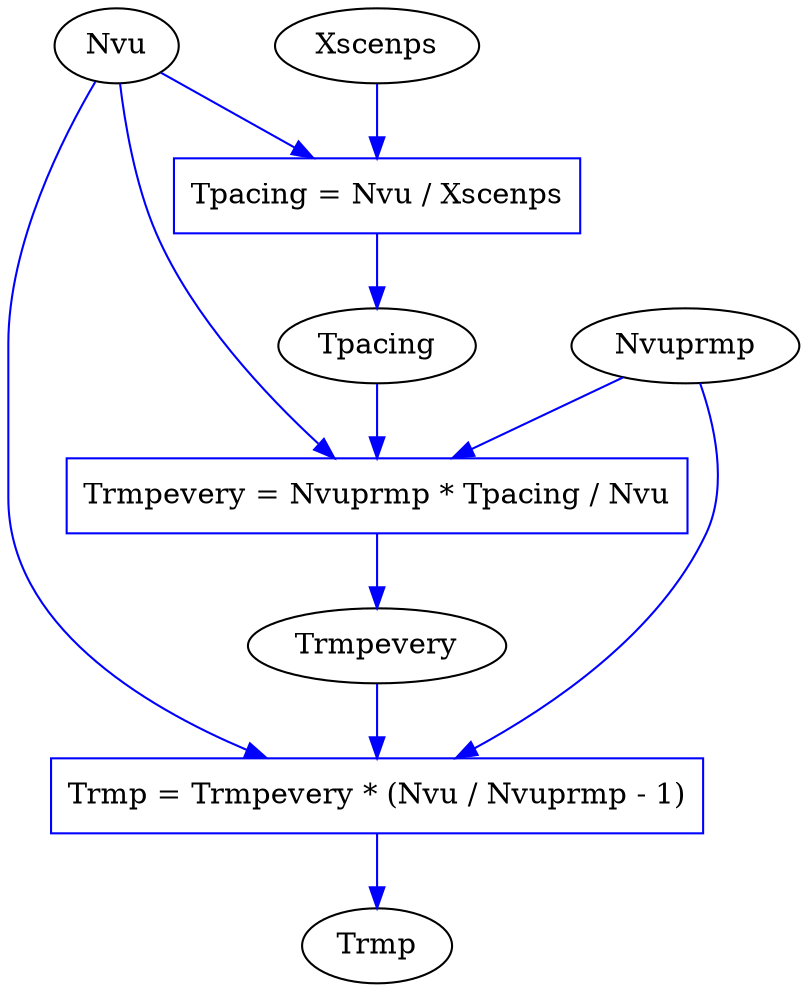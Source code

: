digraph G {
		rankdir = TB
/*
		size="40,40";
		ratio=fill;
		node [fontname=Arial,fontsize=20];
		edge [fontname=Arial,fontsize=16];
*/
    
  _Nvu [label="Nvu"];
  _Nvuprmp [label="Nvuprmp"];
  _Tpacing [label="Tpacing"];
  _Trmp [label="Trmp"];
  _Trmpevery [label="Trmpevery"];
  _Xscenps [label="Xscenps"];

  _Tpacing___Nvu___Xscenps [label="Tpacing = Nvu / Xscenps",shape="rectangle",color="blue"];
  _Xscenps -> _Tpacing___Nvu___Xscenps [color="blue"];
  _Nvu -> _Tpacing___Nvu___Xscenps [color="blue"];
  _Tpacing___Nvu___Xscenps -> _Tpacing [color="blue"];

  _Trmpevery___Nvuprmp___Tpacing___Nvu [label="Trmpevery = Nvuprmp * Tpacing / Nvu",shape="rectangle",color="blue"];
  _Nvuprmp -> _Trmpevery___Nvuprmp___Tpacing___Nvu [color="blue"];
  _Nvu -> _Trmpevery___Nvuprmp___Tpacing___Nvu [color="blue"];
  _Tpacing -> _Trmpevery___Nvuprmp___Tpacing___Nvu [color="blue"];
  _Trmpevery___Nvuprmp___Tpacing___Nvu -> _Trmpevery [color="blue"];

  _Trmp___Trmpevery____Nvu___Nvuprmp___1_ [label="Trmp = Trmpevery * (Nvu / Nvuprmp - 1)",shape="rectangle",color="blue"];
  _Nvuprmp -> _Trmp___Trmpevery____Nvu___Nvuprmp___1_ [color="blue"];
  _Nvu -> _Trmp___Trmpevery____Nvu___Nvuprmp___1_ [color="blue"];
  _Trmp___Trmpevery____Nvu___Nvuprmp___1_ -> _Trmp [color="blue"];
  _Trmpevery -> _Trmp___Trmpevery____Nvu___Nvuprmp___1_ [color="blue"];
}
